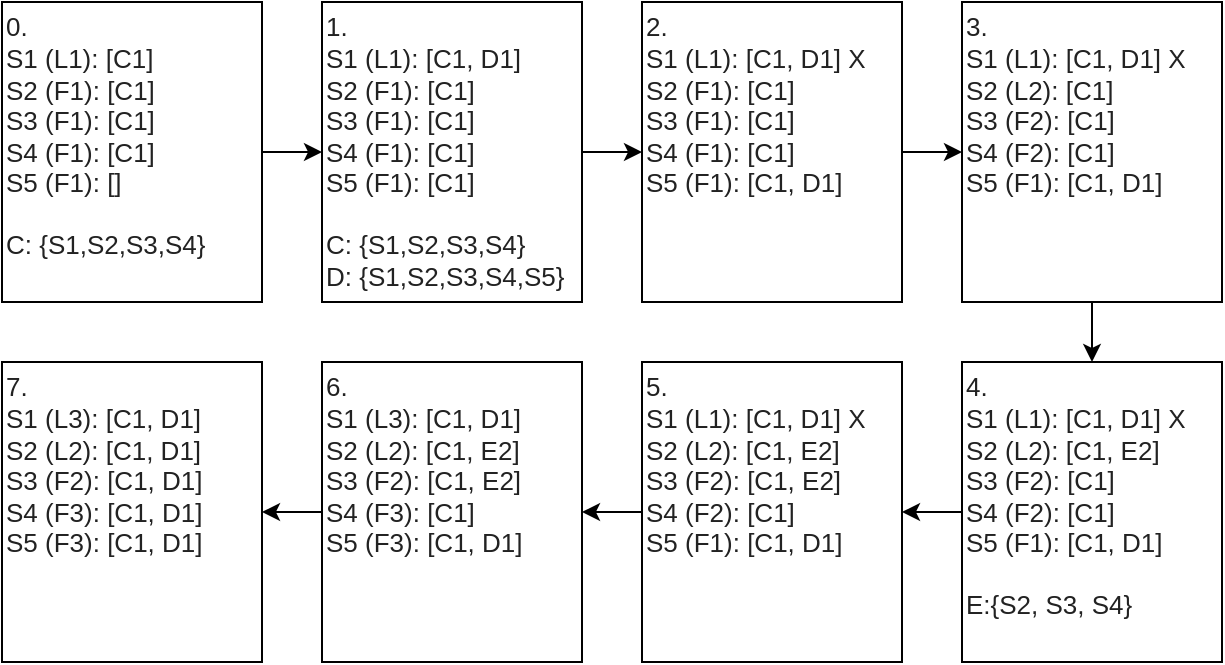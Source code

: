 <mxfile version="11.1.4" type="device"><diagram id="mVGob1_Ip_P85PkG30V3" name="Page-1"><mxGraphModel dx="1346" dy="862" grid="0" gridSize="10" guides="1" tooltips="1" connect="1" arrows="1" fold="1" page="1" pageScale="1" pageWidth="850" pageHeight="1100" math="0" shadow="0"><root><mxCell id="0"/><mxCell id="1" parent="0"/><mxCell id="6Hhm_zrgK8S5DKJG7U04-4" style="edgeStyle=orthogonalEdgeStyle;rounded=0;orthogonalLoop=1;jettySize=auto;html=1;" parent="1" source="6Hhm_zrgK8S5DKJG7U04-1" target="6Hhm_zrgK8S5DKJG7U04-3" edge="1"><mxGeometry relative="1" as="geometry"/></mxCell><mxCell id="6Hhm_zrgK8S5DKJG7U04-1" value="&lt;div style=&quot;margin: 0px ; padding: 0px ; border: 0px ; color: rgb(34 , 34 , 34) ; font-family: &amp;#34;arial&amp;#34; , &amp;#34;helvetica&amp;#34; , sans-serif ; font-size: 13px ; white-space: normal ; background-color: rgb(255 , 255 , 255)&quot;&gt;0.&lt;/div&gt;&lt;div style=&quot;margin: 0px ; padding: 0px ; border: 0px ; color: rgb(34 , 34 , 34) ; font-family: &amp;#34;arial&amp;#34; , &amp;#34;helvetica&amp;#34; , sans-serif ; font-size: 13px ; white-space: normal ; background-color: rgb(255 , 255 , 255)&quot;&gt;S1 (L1): [C1]&lt;/div&gt;&lt;div style=&quot;margin: 0px ; padding: 0px ; border: 0px ; color: rgb(34 , 34 , 34) ; font-family: &amp;#34;arial&amp;#34; , &amp;#34;helvetica&amp;#34; , sans-serif ; font-size: 13px ; white-space: normal ; background-color: rgb(255 , 255 , 255)&quot;&gt;S2 (F1): [C1]&lt;/div&gt;&lt;div style=&quot;margin: 0px ; padding: 0px ; border: 0px ; color: rgb(34 , 34 , 34) ; font-family: &amp;#34;arial&amp;#34; , &amp;#34;helvetica&amp;#34; , sans-serif ; font-size: 13px ; white-space: normal ; background-color: rgb(255 , 255 , 255)&quot;&gt;S3 (F1): [C1]&lt;/div&gt;&lt;div style=&quot;margin: 0px ; padding: 0px ; border: 0px ; color: rgb(34 , 34 , 34) ; font-family: &amp;#34;arial&amp;#34; , &amp;#34;helvetica&amp;#34; , sans-serif ; font-size: 13px ; white-space: normal ; background-color: rgb(255 , 255 , 255)&quot;&gt;S4 (F1): [C1]&lt;/div&gt;&lt;div style=&quot;margin: 0px ; padding: 0px ; border: 0px ; color: rgb(34 , 34 , 34) ; font-family: &amp;#34;arial&amp;#34; , &amp;#34;helvetica&amp;#34; , sans-serif ; font-size: 13px ; white-space: normal ; background-color: rgb(255 , 255 , 255)&quot;&gt;S5 (F1): []&lt;/div&gt;&lt;div style=&quot;margin: 0px ; padding: 0px ; border: 0px ; color: rgb(34 , 34 , 34) ; font-family: &amp;#34;arial&amp;#34; , &amp;#34;helvetica&amp;#34; , sans-serif ; font-size: 13px ; white-space: normal ; background-color: rgb(255 , 255 , 255)&quot;&gt;&lt;br&gt;&lt;/div&gt;&lt;div style=&quot;margin: 0px ; padding: 0px ; border: 0px ; color: rgb(34 , 34 , 34) ; font-family: &amp;#34;arial&amp;#34; , &amp;#34;helvetica&amp;#34; , sans-serif ; font-size: 13px ; white-space: normal ; background-color: rgb(255 , 255 , 255)&quot;&gt;C: {S1,S2,S3,S4}&lt;/div&gt;&lt;div style=&quot;margin: 0px ; padding: 0px ; border: 0px ; color: rgb(34 , 34 , 34) ; font-family: &amp;#34;arial&amp;#34; , &amp;#34;helvetica&amp;#34; , sans-serif ; font-size: 13px ; white-space: normal ; background-color: rgb(255 , 255 , 255)&quot;&gt;&lt;br&gt;&lt;/div&gt;" style="rounded=0;whiteSpace=wrap;html=1;align=left;" parent="1" vertex="1"><mxGeometry x="40" y="80" width="130" height="150" as="geometry"/></mxCell><mxCell id="6Hhm_zrgK8S5DKJG7U04-6" style="edgeStyle=orthogonalEdgeStyle;rounded=0;orthogonalLoop=1;jettySize=auto;html=1;" parent="1" source="6Hhm_zrgK8S5DKJG7U04-3" target="6Hhm_zrgK8S5DKJG7U04-5" edge="1"><mxGeometry relative="1" as="geometry"/></mxCell><mxCell id="6Hhm_zrgK8S5DKJG7U04-3" value="&lt;div style=&quot;margin: 0px ; padding: 0px ; border: 0px ; color: rgb(34 , 34 , 34) ; font-family: &amp;#34;arial&amp;#34; , &amp;#34;helvetica&amp;#34; , sans-serif ; font-size: 13px ; white-space: normal ; background-color: rgb(255 , 255 , 255)&quot;&gt;&lt;div style=&quot;margin: 0px ; padding: 0px ; border: 0px&quot;&gt;1.&amp;nbsp;&lt;/div&gt;&lt;div style=&quot;margin: 0px ; padding: 0px ; border: 0px&quot;&gt;S1 (L1): [C1, D1]&lt;/div&gt;&lt;div style=&quot;margin: 0px ; padding: 0px ; border: 0px&quot;&gt;S2 (F1): [C1]&lt;/div&gt;&lt;div style=&quot;margin: 0px ; padding: 0px ; border: 0px&quot;&gt;S3 (F1): [C1]&lt;/div&gt;&lt;div style=&quot;margin: 0px ; padding: 0px ; border: 0px&quot;&gt;S4 (F1): [C1]&lt;/div&gt;&lt;div style=&quot;margin: 0px ; padding: 0px ; border: 0px&quot;&gt;S5 (F1): [C1]&lt;/div&gt;&lt;/div&gt;&lt;div style=&quot;margin: 0px ; padding: 0px ; border: 0px ; color: rgb(34 , 34 , 34) ; font-family: &amp;#34;arial&amp;#34; , &amp;#34;helvetica&amp;#34; , sans-serif ; font-size: 13px ; white-space: normal ; background-color: rgb(255 , 255 , 255)&quot;&gt;&lt;br&gt;&lt;/div&gt;&lt;div style=&quot;margin: 0px ; padding: 0px ; border: 0px ; color: rgb(34 , 34 , 34) ; font-family: &amp;#34;arial&amp;#34; , &amp;#34;helvetica&amp;#34; , sans-serif ; font-size: 13px ; white-space: normal ; background-color: rgb(255 , 255 , 255)&quot;&gt;C: {S1,S2,S3,S4}&lt;br&gt;&lt;/div&gt;&lt;div style=&quot;margin: 0px ; padding: 0px ; border: 0px ; color: rgb(34 , 34 , 34) ; font-family: &amp;#34;arial&amp;#34; , &amp;#34;helvetica&amp;#34; , sans-serif ; font-size: 13px ; white-space: normal ; background-color: rgb(255 , 255 , 255)&quot;&gt;D: {S1,S2,S3,S4,S5}&lt;/div&gt;" style="rounded=0;whiteSpace=wrap;html=1;align=left;" parent="1" vertex="1"><mxGeometry x="200" y="80" width="130" height="150" as="geometry"/></mxCell><mxCell id="6Hhm_zrgK8S5DKJG7U04-13" style="edgeStyle=orthogonalEdgeStyle;rounded=0;orthogonalLoop=1;jettySize=auto;html=1;" parent="1" source="6Hhm_zrgK8S5DKJG7U04-5" target="6Hhm_zrgK8S5DKJG7U04-7" edge="1"><mxGeometry relative="1" as="geometry"/></mxCell><mxCell id="6Hhm_zrgK8S5DKJG7U04-5" value="&lt;div style=&quot;margin: 0px ; padding: 0px ; border: 0px ; color: rgb(34 , 34 , 34) ; font-family: &amp;#34;arial&amp;#34; , &amp;#34;helvetica&amp;#34; , sans-serif ; font-size: 13px ; white-space: normal ; background-color: rgb(255 , 255 , 255)&quot;&gt;&lt;div style=&quot;margin: 0px ; padding: 0px ; border: 0px&quot;&gt;2.&amp;nbsp;&lt;/div&gt;&lt;div style=&quot;margin: 0px ; padding: 0px ; border: 0px&quot;&gt;&lt;div style=&quot;margin: 0px ; padding: 0px ; border: 0px ; font-family: &amp;#34;arial&amp;#34; , &amp;#34;helvetica&amp;#34; , sans-serif&quot;&gt;S1 (L1): [C1, D1] X&lt;/div&gt;&lt;div style=&quot;margin: 0px ; padding: 0px ; border: 0px ; font-family: &amp;#34;arial&amp;#34; , &amp;#34;helvetica&amp;#34; , sans-serif&quot;&gt;S2 (F1): [C1]&lt;/div&gt;&lt;div style=&quot;margin: 0px ; padding: 0px ; border: 0px ; font-family: &amp;#34;arial&amp;#34; , &amp;#34;helvetica&amp;#34; , sans-serif&quot;&gt;S3 (F1): [C1]&lt;/div&gt;&lt;div style=&quot;margin: 0px ; padding: 0px ; border: 0px ; font-family: &amp;#34;arial&amp;#34; , &amp;#34;helvetica&amp;#34; , sans-serif&quot;&gt;S4 (F1): [C1]&lt;/div&gt;&lt;div style=&quot;margin: 0px ; padding: 0px ; border: 0px ; font-family: &amp;#34;arial&amp;#34; , &amp;#34;helvetica&amp;#34; , sans-serif&quot;&gt;S5 (F1): [C1, D1]&lt;/div&gt;&lt;/div&gt;&lt;div style=&quot;margin: 0px ; padding: 0px ; border: 0px&quot;&gt;&lt;br&gt;&lt;/div&gt;&lt;div style=&quot;margin: 0px ; padding: 0px ; border: 0px&quot;&gt;&lt;br&gt;&lt;/div&gt;&lt;div style=&quot;margin: 0px ; padding: 0px ; border: 0px&quot;&gt;&lt;br&gt;&lt;/div&gt;&lt;/div&gt;" style="rounded=0;whiteSpace=wrap;html=1;align=left;" parent="1" vertex="1"><mxGeometry x="360" y="80" width="130" height="150" as="geometry"/></mxCell><mxCell id="6Hhm_zrgK8S5DKJG7U04-14" style="edgeStyle=orthogonalEdgeStyle;rounded=0;orthogonalLoop=1;jettySize=auto;html=1;" parent="1" source="6Hhm_zrgK8S5DKJG7U04-7" target="6Hhm_zrgK8S5DKJG7U04-9" edge="1"><mxGeometry relative="1" as="geometry"/></mxCell><mxCell id="6Hhm_zrgK8S5DKJG7U04-7" value="&lt;div style=&quot;margin: 0px ; padding: 0px ; border: 0px ; color: rgb(34 , 34 , 34) ; font-family: &amp;#34;arial&amp;#34; , &amp;#34;helvetica&amp;#34; , sans-serif ; font-size: 13px ; white-space: normal ; background-color: rgb(255 , 255 , 255)&quot;&gt;&lt;div style=&quot;margin: 0px ; padding: 0px ; border: 0px&quot;&gt;&lt;div style=&quot;margin: 0px ; padding: 0px ; border: 0px ; font-family: &amp;#34;arial&amp;#34; , &amp;#34;helvetica&amp;#34; , sans-serif&quot;&gt;3.&lt;/div&gt;&lt;div style=&quot;margin: 0px ; padding: 0px ; border: 0px ; font-family: &amp;#34;arial&amp;#34; , &amp;#34;helvetica&amp;#34; , sans-serif&quot;&gt;S1 (L1): [C1, D1] X&lt;/div&gt;&lt;div style=&quot;margin: 0px ; padding: 0px ; border: 0px ; font-family: &amp;#34;arial&amp;#34; , &amp;#34;helvetica&amp;#34; , sans-serif&quot;&gt;S2 (L2): [C1]&lt;/div&gt;&lt;div style=&quot;margin: 0px ; padding: 0px ; border: 0px ; font-family: &amp;#34;arial&amp;#34; , &amp;#34;helvetica&amp;#34; , sans-serif&quot;&gt;S3 (F2): [C1]&lt;/div&gt;&lt;div style=&quot;margin: 0px ; padding: 0px ; border: 0px ; font-family: &amp;#34;arial&amp;#34; , &amp;#34;helvetica&amp;#34; , sans-serif&quot;&gt;S4 (F2): [C1]&lt;/div&gt;&lt;div style=&quot;margin: 0px ; padding: 0px ; border: 0px ; font-family: &amp;#34;arial&amp;#34; , &amp;#34;helvetica&amp;#34; , sans-serif&quot;&gt;S5 (F1): [C1, D1]&lt;/div&gt;&lt;div style=&quot;margin: 0px ; padding: 0px ; border: 0px ; font-family: &amp;#34;arial&amp;#34; , &amp;#34;helvetica&amp;#34; , sans-serif&quot;&gt;&lt;br&gt;&lt;/div&gt;&lt;div style=&quot;margin: 0px ; padding: 0px ; border: 0px ; font-family: &amp;#34;arial&amp;#34; , &amp;#34;helvetica&amp;#34; , sans-serif&quot;&gt;&lt;br&gt;&lt;/div&gt;&lt;div style=&quot;margin: 0px ; padding: 0px ; border: 0px ; font-family: &amp;#34;arial&amp;#34; , &amp;#34;helvetica&amp;#34; , sans-serif&quot;&gt;&lt;br&gt;&lt;/div&gt;&lt;/div&gt;&lt;/div&gt;" style="rounded=0;whiteSpace=wrap;html=1;align=left;" parent="1" vertex="1"><mxGeometry x="520" y="80" width="130" height="150" as="geometry"/></mxCell><mxCell id="6Hhm_zrgK8S5DKJG7U04-12" style="edgeStyle=orthogonalEdgeStyle;rounded=0;orthogonalLoop=1;jettySize=auto;html=1;" parent="1" source="6Hhm_zrgK8S5DKJG7U04-9" target="6Hhm_zrgK8S5DKJG7U04-11" edge="1"><mxGeometry relative="1" as="geometry"/></mxCell><mxCell id="6Hhm_zrgK8S5DKJG7U04-9" value="&lt;div style=&quot;margin: 0px ; padding: 0px ; border: 0px ; color: rgb(34 , 34 , 34) ; font-family: &amp;#34;arial&amp;#34; , &amp;#34;helvetica&amp;#34; , sans-serif ; font-size: 13px ; white-space: normal ; background-color: rgb(255 , 255 , 255)&quot;&gt;&lt;div style=&quot;margin: 0px ; padding: 0px ; border: 0px&quot;&gt;&lt;div style=&quot;margin: 0px ; padding: 0px ; border: 0px ; font-family: &amp;#34;arial&amp;#34; , &amp;#34;helvetica&amp;#34; , sans-serif&quot;&gt;&lt;div style=&quot;margin: 0px ; padding: 0px ; border: 0px&quot;&gt;4.&lt;/div&gt;&lt;div style=&quot;margin: 0px ; padding: 0px ; border: 0px&quot;&gt;S1 (L1): [C1, D1] X&lt;/div&gt;&lt;div style=&quot;margin: 0px ; padding: 0px ; border: 0px&quot;&gt;S2 (L2): [C1, E2]&lt;/div&gt;&lt;div style=&quot;margin: 0px ; padding: 0px ; border: 0px&quot;&gt;S3 (F2): [C1]&lt;/div&gt;&lt;div style=&quot;margin: 0px ; padding: 0px ; border: 0px&quot;&gt;S4 (F2): [C1]&lt;/div&gt;&lt;div style=&quot;margin: 0px ; padding: 0px ; border: 0px&quot;&gt;S5 (F1): [C1, D1]&lt;/div&gt;&lt;div style=&quot;margin: 0px ; padding: 0px ; border: 0px&quot;&gt;&lt;br&gt;&lt;/div&gt;&lt;div style=&quot;margin: 0px ; padding: 0px ; border: 0px&quot;&gt;E:{&lt;span style=&quot;font-family: &amp;#34;arial&amp;#34; , &amp;#34;helvetica&amp;#34; , sans-serif&quot;&gt;S2, S3, S4}&lt;/span&gt;&lt;/div&gt;&lt;div style=&quot;margin: 0px ; padding: 0px ; border: 0px&quot;&gt;&lt;span style=&quot;font-family: &amp;#34;arial&amp;#34; , &amp;#34;helvetica&amp;#34; , sans-serif&quot;&gt;&lt;br&gt;&lt;/span&gt;&lt;/div&gt;&lt;/div&gt;&lt;/div&gt;&lt;/div&gt;" style="rounded=0;whiteSpace=wrap;html=1;align=left;" parent="1" vertex="1"><mxGeometry x="520" y="260" width="130" height="150" as="geometry"/></mxCell><mxCell id="6Hhm_zrgK8S5DKJG7U04-16" style="edgeStyle=orthogonalEdgeStyle;rounded=0;orthogonalLoop=1;jettySize=auto;html=1;" parent="1" source="6Hhm_zrgK8S5DKJG7U04-11" target="6Hhm_zrgK8S5DKJG7U04-15" edge="1"><mxGeometry relative="1" as="geometry"/></mxCell><mxCell id="6Hhm_zrgK8S5DKJG7U04-11" value="&lt;div style=&quot;margin: 0px ; padding: 0px ; border: 0px ; color: rgb(34 , 34 , 34) ; font-family: &amp;#34;arial&amp;#34; , &amp;#34;helvetica&amp;#34; , sans-serif ; font-size: 13px ; white-space: normal ; background-color: rgb(255 , 255 , 255)&quot;&gt;&lt;div style=&quot;margin: 0px ; padding: 0px ; border: 0px&quot;&gt;&lt;div style=&quot;margin: 0px ; padding: 0px ; border: 0px ; font-family: &amp;#34;arial&amp;#34; , &amp;#34;helvetica&amp;#34; , sans-serif&quot;&gt;&lt;div style=&quot;margin: 0px ; padding: 0px ; border: 0px&quot;&gt;&lt;div style=&quot;margin: 0px ; padding: 0px ; border: 0px&quot;&gt;5.&lt;/div&gt;&lt;div style=&quot;margin: 0px ; padding: 0px ; border: 0px&quot;&gt;&lt;div style=&quot;margin: 0px ; padding: 0px ; border: 0px ; font-family: &amp;#34;arial&amp;#34; , &amp;#34;helvetica&amp;#34; , sans-serif&quot;&gt;&lt;div style=&quot;margin: 0px ; padding: 0px ; border: 0px ; font-family: &amp;#34;arial&amp;#34; , &amp;#34;helvetica&amp;#34; , sans-serif&quot;&gt;S1 (L1): [C1, D1] X&lt;/div&gt;&lt;div style=&quot;margin: 0px ; padding: 0px ; border: 0px ; font-family: &amp;#34;arial&amp;#34; , &amp;#34;helvetica&amp;#34; , sans-serif&quot;&gt;S2 (L2): [C1, E2]&lt;/div&gt;&lt;div style=&quot;margin: 0px ; padding: 0px ; border: 0px ; font-family: &amp;#34;arial&amp;#34; , &amp;#34;helvetica&amp;#34; , sans-serif&quot;&gt;S3 (F2): [C1, E2]&lt;/div&gt;&lt;div style=&quot;margin: 0px ; padding: 0px ; border: 0px ; font-family: &amp;#34;arial&amp;#34; , &amp;#34;helvetica&amp;#34; , sans-serif&quot;&gt;S4 (F2): [C1]&lt;/div&gt;&lt;div style=&quot;margin: 0px ; padding: 0px ; border: 0px ; font-family: &amp;#34;arial&amp;#34; , &amp;#34;helvetica&amp;#34; , sans-serif&quot;&gt;S5 (F1): [C1, D1]&lt;/div&gt;&lt;/div&gt;&lt;div style=&quot;margin: 0px ; padding: 0px ; border: 0px ; font-family: &amp;#34;arial&amp;#34; , &amp;#34;helvetica&amp;#34; , sans-serif&quot;&gt;&lt;br&gt;&lt;/div&gt;&lt;div style=&quot;margin: 0px ; padding: 0px ; border: 0px ; font-family: &amp;#34;arial&amp;#34; , &amp;#34;helvetica&amp;#34; , sans-serif&quot;&gt;&lt;br&gt;&lt;/div&gt;&lt;div style=&quot;margin: 0px ; padding: 0px ; border: 0px ; font-family: &amp;#34;arial&amp;#34; , &amp;#34;helvetica&amp;#34; , sans-serif&quot;&gt;&lt;br&gt;&lt;/div&gt;&lt;/div&gt;&lt;/div&gt;&lt;/div&gt;&lt;/div&gt;&lt;/div&gt;" style="rounded=0;whiteSpace=wrap;html=1;align=left;" parent="1" vertex="1"><mxGeometry x="360" y="260" width="130" height="150" as="geometry"/></mxCell><mxCell id="UHwRfIobLUh3rosPFXsk-2" style="edgeStyle=orthogonalEdgeStyle;rounded=0;orthogonalLoop=1;jettySize=auto;html=1;" parent="1" source="6Hhm_zrgK8S5DKJG7U04-15" target="UHwRfIobLUh3rosPFXsk-1" edge="1"><mxGeometry relative="1" as="geometry"/></mxCell><mxCell id="6Hhm_zrgK8S5DKJG7U04-15" value="&lt;div style=&quot;margin: 0px ; padding: 0px ; border: 0px ; color: rgb(34 , 34 , 34) ; font-family: &amp;#34;arial&amp;#34; , &amp;#34;helvetica&amp;#34; , sans-serif ; font-size: 13px ; white-space: normal ; background-color: rgb(255 , 255 , 255)&quot;&gt;&lt;div style=&quot;margin: 0px ; padding: 0px ; border: 0px&quot;&gt;&lt;div style=&quot;margin: 0px ; padding: 0px ; border: 0px ; font-family: &amp;#34;arial&amp;#34; , &amp;#34;helvetica&amp;#34; , sans-serif&quot;&gt;&lt;div style=&quot;margin: 0px ; padding: 0px ; border: 0px&quot;&gt;&lt;div style=&quot;margin: 0px ; padding: 0px ; border: 0px&quot;&gt;6.&lt;/div&gt;&lt;div style=&quot;margin: 0px ; padding: 0px ; border: 0px&quot;&gt;&lt;div style=&quot;margin: 0px ; padding: 0px ; border: 0px&quot;&gt;&lt;div style=&quot;margin: 0px ; padding: 0px ; border: 0px ; font-family: &amp;#34;arial&amp;#34; , &amp;#34;helvetica&amp;#34; , sans-serif&quot;&gt;S1 (L3): [C1, D1]&lt;/div&gt;&lt;div style=&quot;margin: 0px ; padding: 0px ; border: 0px ; font-family: &amp;#34;arial&amp;#34; , &amp;#34;helvetica&amp;#34; , sans-serif&quot;&gt;S2 (L2): [C1, E2]&lt;/div&gt;&lt;div style=&quot;margin: 0px ; padding: 0px ; border: 0px ; font-family: &amp;#34;arial&amp;#34; , &amp;#34;helvetica&amp;#34; , sans-serif&quot;&gt;S3 (F2): [C1, E2]&lt;/div&gt;&lt;div style=&quot;margin: 0px ; padding: 0px ; border: 0px ; font-family: &amp;#34;arial&amp;#34; , &amp;#34;helvetica&amp;#34; , sans-serif&quot;&gt;S4 (F3): [C1]&lt;/div&gt;&lt;div style=&quot;margin: 0px ; padding: 0px ; border: 0px ; font-family: &amp;#34;arial&amp;#34; , &amp;#34;helvetica&amp;#34; , sans-serif&quot;&gt;S5 (F3): [C1, D1]&lt;/div&gt;&lt;/div&gt;&lt;div style=&quot;margin: 0px ; padding: 0px ; border: 0px&quot;&gt;&lt;br&gt;&lt;/div&gt;&lt;div style=&quot;margin: 0px ; padding: 0px ; border: 0px&quot;&gt;&lt;br&gt;&lt;/div&gt;&lt;div style=&quot;margin: 0px ; padding: 0px ; border: 0px&quot;&gt;&lt;br&gt;&lt;/div&gt;&lt;/div&gt;&lt;/div&gt;&lt;/div&gt;&lt;/div&gt;&lt;/div&gt;" style="rounded=0;whiteSpace=wrap;html=1;align=left;" parent="1" vertex="1"><mxGeometry x="200" y="260" width="130" height="150" as="geometry"/></mxCell><mxCell id="UHwRfIobLUh3rosPFXsk-1" value="&lt;div style=&quot;margin: 0px ; padding: 0px ; border: 0px ; color: rgb(34 , 34 , 34) ; font-family: &amp;#34;arial&amp;#34; , &amp;#34;helvetica&amp;#34; , sans-serif ; font-size: 13px ; white-space: normal ; background-color: rgb(255 , 255 , 255)&quot;&gt;&lt;div style=&quot;margin: 0px ; padding: 0px ; border: 0px&quot;&gt;&lt;div style=&quot;margin: 0px ; padding: 0px ; border: 0px ; font-family: &amp;#34;arial&amp;#34; , &amp;#34;helvetica&amp;#34; , sans-serif&quot;&gt;&lt;div style=&quot;margin: 0px ; padding: 0px ; border: 0px&quot;&gt;&lt;div style=&quot;margin: 0px ; padding: 0px ; border: 0px&quot;&gt;7.&lt;/div&gt;&lt;div style=&quot;margin: 0px ; padding: 0px ; border: 0px&quot;&gt;&lt;div style=&quot;margin: 0px ; padding: 0px ; border: 0px&quot;&gt;S1 (L3): [C1, D1]&lt;/div&gt;&lt;div style=&quot;margin: 0px ; padding: 0px ; border: 0px&quot;&gt;S2 (L2): [C1, D1]&lt;/div&gt;&lt;div style=&quot;margin: 0px ; padding: 0px ; border: 0px&quot;&gt;S3 (F2): [C1, D1]&lt;/div&gt;&lt;div style=&quot;margin: 0px ; padding: 0px ; border: 0px&quot;&gt;S4 (F3): [C1, D1]&lt;/div&gt;&lt;div style=&quot;margin: 0px ; padding: 0px ; border: 0px&quot;&gt;S5 (F3): [C1, D1]&lt;/div&gt;&lt;div style=&quot;margin: 0px ; padding: 0px ; border: 0px&quot;&gt;&lt;br&gt;&lt;/div&gt;&lt;div style=&quot;margin: 0px ; padding: 0px ; border: 0px&quot;&gt;&lt;br&gt;&lt;/div&gt;&lt;div style=&quot;margin: 0px ; padding: 0px ; border: 0px&quot;&gt;&lt;br&gt;&lt;/div&gt;&lt;/div&gt;&lt;/div&gt;&lt;/div&gt;&lt;/div&gt;&lt;/div&gt;" style="rounded=0;whiteSpace=wrap;html=1;align=left;" parent="1" vertex="1"><mxGeometry x="40" y="260" width="130" height="150" as="geometry"/></mxCell></root></mxGraphModel></diagram></mxfile>